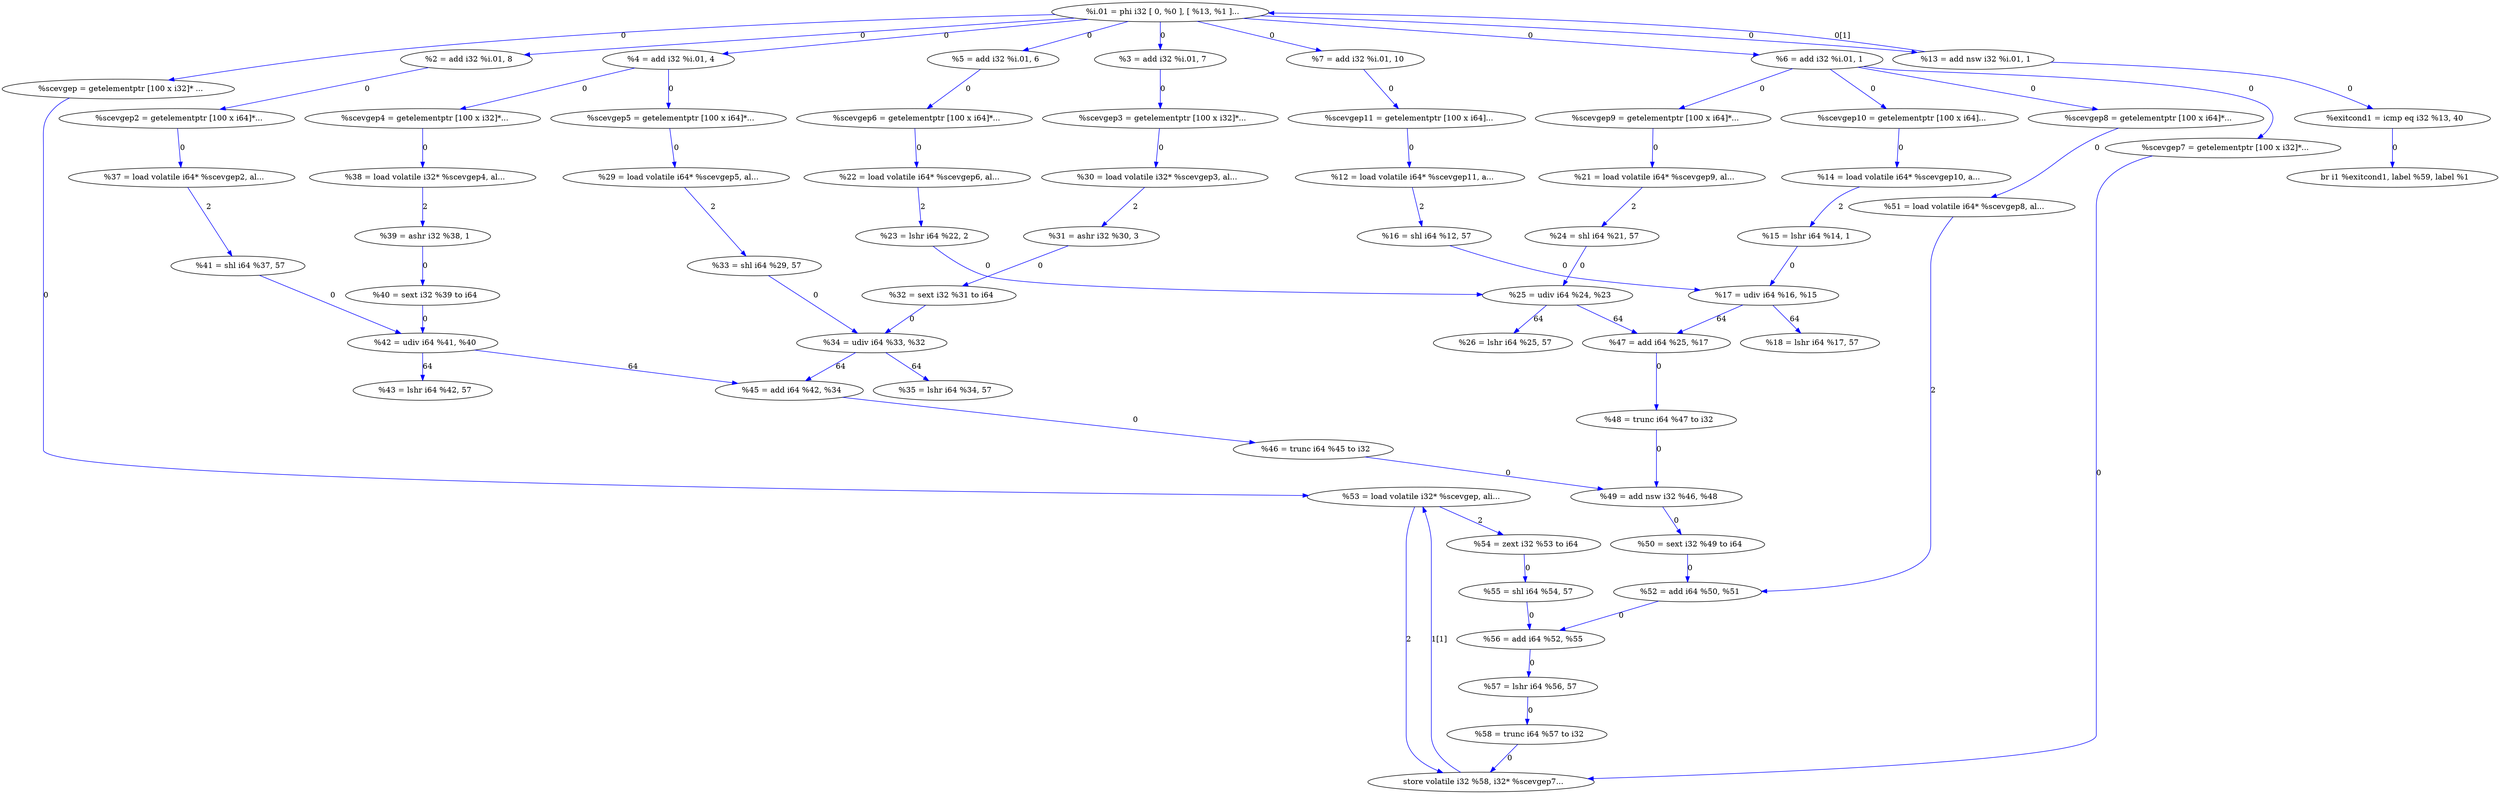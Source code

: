 digraph {
Node0x3113e40[label="  %scevgep = getelementptr [100 x i32]* ..."];
Node0x3113d60[label="  %i.01 = phi i32 [ 0, %0 ], [ %13, %1 ]..."];
Node0x3113d60 -> Node0x3113e40[label="0",color=blue];
Node0x311fab0[label="  %2 = add i32 %i.01, 8"];
Node0x3113d60 -> Node0x311fab0[label="0",color=blue];
Node0x311fd40[label="  %3 = add i32 %i.01, 7"];
Node0x3113d60 -> Node0x311fd40[label="0",color=blue];
Node0x311ff00[label="  %4 = add i32 %i.01, 4"];
Node0x3113d60 -> Node0x311ff00[label="0",color=blue];
Node0x31201a0[label="  %5 = add i32 %i.01, 6"];
Node0x3113d60 -> Node0x31201a0[label="0",color=blue];
Node0x3120360[label="  %6 = add i32 %i.01, 1"];
Node0x3113d60 -> Node0x3120360[label="0",color=blue];
Node0x31207c0[label="  %7 = add i32 %i.01, 10"];
Node0x3113d60 -> Node0x31207c0[label="0",color=blue];
Node0x3120ec0[label="  %13 = add nsw i32 %i.01, 1"];
Node0x3113d60 -> Node0x3120ec0[label="0",color=blue];
Node0x31236a0[label="  %53 = load volatile i32* %scevgep, ali..."];
Node0x3113e40 -> Node0x31236a0[label="0",color=blue];
Node0x311fc20[label="  %scevgep2 = getelementptr [100 x i64]*..."];
Node0x311fab0 -> Node0x311fc20[label="0",color=blue];
Node0x311f780[label="  %37 = load volatile i64* %scevgep2, al..."];
Node0x311fc20 -> Node0x311f780[label="0",color=blue];
Node0x311fe20[label="  %scevgep3 = getelementptr [100 x i32]*..."];
Node0x311fd40 -> Node0x311fe20[label="0",color=blue];
Node0x3121df0[label="  %30 = load volatile i32* %scevgep3, al..."];
Node0x311fe20 -> Node0x3121df0[label="0",color=blue];
Node0x311ffe0[label="  %scevgep4 = getelementptr [100 x i32]*..."];
Node0x311ff00 -> Node0x311ffe0[label="0",color=blue];
Node0x31200c0[label="  %scevgep5 = getelementptr [100 x i64]*..."];
Node0x311ff00 -> Node0x31200c0[label="0",color=blue];
Node0x311f890[label="  %38 = load volatile i32* %scevgep4, al..."];
Node0x311ffe0 -> Node0x311f890[label="0",color=blue];
Node0x3121d10[label="  %29 = load volatile i64* %scevgep5, al..."];
Node0x31200c0 -> Node0x3121d10[label="0",color=blue];
Node0x3120280[label="  %scevgep6 = getelementptr [100 x i64]*..."];
Node0x31201a0 -> Node0x3120280[label="0",color=blue];
Node0x31216a0[label="  %22 = load volatile i64* %scevgep6, al..."];
Node0x3120280 -> Node0x31216a0[label="0",color=blue];
Node0x3120440[label="  %scevgep7 = getelementptr [100 x i32]*..."];
Node0x3120360 -> Node0x3120440[label="0",color=blue];
Node0x3120520[label="  %scevgep8 = getelementptr [100 x i64]*..."];
Node0x3120360 -> Node0x3120520[label="0",color=blue];
Node0x3120600[label="  %scevgep9 = getelementptr [100 x i64]*..."];
Node0x3120360 -> Node0x3120600[label="0",color=blue];
Node0x31206e0[label="  %scevgep10 = getelementptr [100 x i64]..."];
Node0x3120360 -> Node0x31206e0[label="0",color=blue];
Node0x3123be0[label="  store volatile i32 %58, i32* %scevgep7..."];
Node0x3120440 -> Node0x3123be0[label="0",color=blue];
Node0x31234e0[label="  %51 = load volatile i64* %scevgep8, al..."];
Node0x3120520 -> Node0x31234e0[label="0",color=blue];
Node0x31215c0[label="  %21 = load volatile i64* %scevgep9, al..."];
Node0x3120600 -> Node0x31215c0[label="0",color=blue];
Node0x3120fa0[label="  %14 = load volatile i64* %scevgep10, a..."];
Node0x31206e0 -> Node0x3120fa0[label="0",color=blue];
Node0x31208a0[label="  %scevgep11 = getelementptr [100 x i64]..."];
Node0x31207c0 -> Node0x31208a0[label="0",color=blue];
Node0x3120de0[label="  %12 = load volatile i64* %scevgep11, a..."];
Node0x31208a0 -> Node0x3120de0[label="0",color=blue];
Node0x3121160[label="  %16 = shl i64 %12, 57"];
Node0x3120de0 -> Node0x3121160[label="2",color=blue];
Node0x3113d60 -> Node0x3120ec0[label="0[1]",color=blue,dir=back];
Node0x3123cc0[label="  %exitcond1 = icmp eq i32 %13, 40"];
Node0x3120ec0 -> Node0x3123cc0[label="0",color=blue];
Node0x3121080[label="  %15 = lshr i64 %14, 1"];
Node0x3120fa0 -> Node0x3121080[label="2",color=blue];
Node0x3121240[label="  %17 = udiv i64 %16, %15"];
Node0x3121080 -> Node0x3121240[label="0",color=blue];
Node0x3121160 -> Node0x3121240[label="0",color=blue];
Node0x3121320[label="  %18 = lshr i64 %17, 57"];
Node0x3121240 -> Node0x3121320[label="64",color=blue];
Node0x3123160[label="  %47 = add i64 %25, %17"];
Node0x3121240 -> Node0x3123160[label="64",color=blue];
Node0x3121860[label="  %24 = shl i64 %21, 57"];
Node0x31215c0 -> Node0x3121860[label="2",color=blue];
Node0x3121780[label="  %23 = lshr i64 %22, 2"];
Node0x31216a0 -> Node0x3121780[label="2",color=blue];
Node0x3121940[label="  %25 = udiv i64 %24, %23"];
Node0x3121780 -> Node0x3121940[label="0",color=blue];
Node0x3121860 -> Node0x3121940[label="0",color=blue];
Node0x3121a70[label="  %26 = lshr i64 %25, 57"];
Node0x3121940 -> Node0x3121a70[label="64",color=blue];
Node0x3121940 -> Node0x3123160[label="64",color=blue];
Node0x3122090[label="  %33 = shl i64 %29, 57"];
Node0x3121d10 -> Node0x3122090[label="2",color=blue];
Node0x3121ed0[label="  %31 = ashr i32 %30, 3"];
Node0x3121df0 -> Node0x3121ed0[label="2",color=blue];
Node0x3121fb0[label="  %32 = sext i32 %31 to i64"];
Node0x3121ed0 -> Node0x3121fb0[label="0",color=blue];
Node0x3122170[label="  %34 = udiv i64 %33, %32"];
Node0x3121fb0 -> Node0x3122170[label="0",color=blue];
Node0x3122090 -> Node0x3122170[label="0",color=blue];
Node0x3122250[label="  %35 = lshr i64 %34, 57"];
Node0x3122170 -> Node0x3122250[label="64",color=blue];
Node0x3122fa0[label="  %45 = add i64 %42, %34"];
Node0x3122170 -> Node0x3122fa0[label="64",color=blue];
Node0x3122c20[label="  %41 = shl i64 %37, 57"];
Node0x311f780 -> Node0x3122c20[label="2",color=blue];
Node0x311f970[label="  %39 = ashr i32 %38, 1"];
Node0x311f890 -> Node0x311f970[label="2",color=blue];
Node0x3122b40[label="  %40 = sext i32 %39 to i64"];
Node0x311f970 -> Node0x3122b40[label="0",color=blue];
Node0x3122d00[label="  %42 = udiv i64 %41, %40"];
Node0x3122b40 -> Node0x3122d00[label="0",color=blue];
Node0x3122c20 -> Node0x3122d00[label="0",color=blue];
Node0x3122de0[label="  %43 = lshr i64 %42, 57"];
Node0x3122d00 -> Node0x3122de0[label="64",color=blue];
Node0x3122d00 -> Node0x3122fa0[label="64",color=blue];
Node0x3123080[label="  %46 = trunc i64 %45 to i32"];
Node0x3122fa0 -> Node0x3123080[label="0",color=blue];
Node0x3123320[label="  %49 = add nsw i32 %46, %48"];
Node0x3123080 -> Node0x3123320[label="0",color=blue];
Node0x3123240[label="  %48 = trunc i64 %47 to i32"];
Node0x3123160 -> Node0x3123240[label="0",color=blue];
Node0x3123240 -> Node0x3123320[label="0",color=blue];
Node0x3123400[label="  %50 = sext i32 %49 to i64"];
Node0x3123320 -> Node0x3123400[label="0",color=blue];
Node0x31235c0[label="  %52 = add i64 %50, %51"];
Node0x3123400 -> Node0x31235c0[label="0",color=blue];
Node0x31234e0 -> Node0x31235c0[label="2",color=blue];
Node0x3123940[label="  %56 = add i64 %52, %55"];
Node0x31235c0 -> Node0x3123940[label="0",color=blue];
Node0x3123780[label="  %54 = zext i32 %53 to i64"];
Node0x31236a0 -> Node0x3123780[label="2",color=blue];
Node0x31236a0 -> Node0x3123be0[label="2",color=blue];
Node0x3123860[label="  %55 = shl i64 %54, 57"];
Node0x3123780 -> Node0x3123860[label="0",color=blue];
Node0x3123860 -> Node0x3123940[label="0",color=blue];
Node0x3123a20[label="  %57 = lshr i64 %56, 57"];
Node0x3123940 -> Node0x3123a20[label="0",color=blue];
Node0x3123b00[label="  %58 = trunc i64 %57 to i32"];
Node0x3123a20 -> Node0x3123b00[label="0",color=blue];
Node0x3123b00 -> Node0x3123be0[label="0",color=blue];
Node0x31236a0 -> Node0x3123be0[label="1[1]",color=blue,dir=back];
Node0x3123da0[label="  br i1 %exitcond1, label %59, label %1"];
Node0x3123cc0 -> Node0x3123da0[label="0",color=blue];
}
